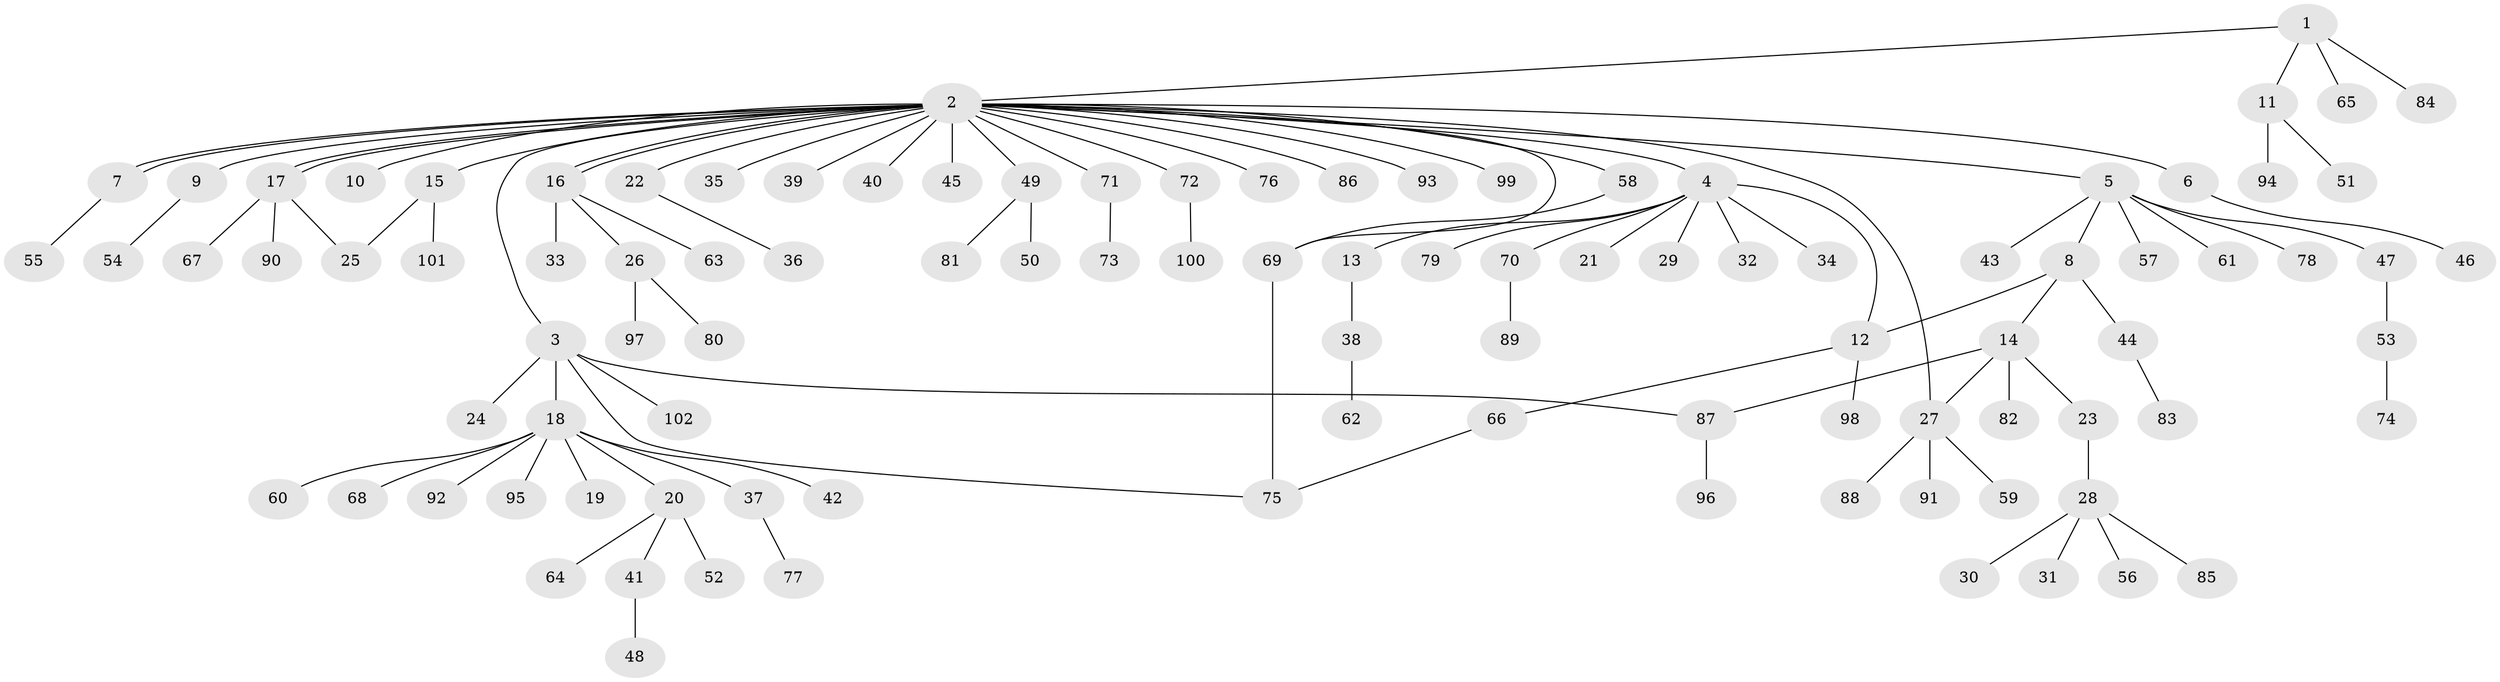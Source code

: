 // Generated by graph-tools (version 1.1) at 2025/11/02/27/25 16:11:14]
// undirected, 102 vertices, 111 edges
graph export_dot {
graph [start="1"]
  node [color=gray90,style=filled];
  1;
  2;
  3;
  4;
  5;
  6;
  7;
  8;
  9;
  10;
  11;
  12;
  13;
  14;
  15;
  16;
  17;
  18;
  19;
  20;
  21;
  22;
  23;
  24;
  25;
  26;
  27;
  28;
  29;
  30;
  31;
  32;
  33;
  34;
  35;
  36;
  37;
  38;
  39;
  40;
  41;
  42;
  43;
  44;
  45;
  46;
  47;
  48;
  49;
  50;
  51;
  52;
  53;
  54;
  55;
  56;
  57;
  58;
  59;
  60;
  61;
  62;
  63;
  64;
  65;
  66;
  67;
  68;
  69;
  70;
  71;
  72;
  73;
  74;
  75;
  76;
  77;
  78;
  79;
  80;
  81;
  82;
  83;
  84;
  85;
  86;
  87;
  88;
  89;
  90;
  91;
  92;
  93;
  94;
  95;
  96;
  97;
  98;
  99;
  100;
  101;
  102;
  1 -- 2;
  1 -- 11;
  1 -- 65;
  1 -- 84;
  2 -- 3;
  2 -- 4;
  2 -- 5;
  2 -- 6;
  2 -- 7;
  2 -- 7;
  2 -- 9;
  2 -- 10;
  2 -- 15;
  2 -- 16;
  2 -- 16;
  2 -- 17;
  2 -- 17;
  2 -- 22;
  2 -- 27;
  2 -- 35;
  2 -- 39;
  2 -- 40;
  2 -- 45;
  2 -- 49;
  2 -- 58;
  2 -- 69;
  2 -- 71;
  2 -- 72;
  2 -- 76;
  2 -- 86;
  2 -- 93;
  2 -- 99;
  3 -- 18;
  3 -- 24;
  3 -- 75;
  3 -- 87;
  3 -- 102;
  4 -- 12;
  4 -- 13;
  4 -- 21;
  4 -- 29;
  4 -- 32;
  4 -- 34;
  4 -- 70;
  4 -- 79;
  5 -- 8;
  5 -- 43;
  5 -- 47;
  5 -- 57;
  5 -- 61;
  5 -- 78;
  6 -- 46;
  7 -- 55;
  8 -- 12;
  8 -- 14;
  8 -- 44;
  9 -- 54;
  11 -- 51;
  11 -- 94;
  12 -- 66;
  12 -- 98;
  13 -- 38;
  14 -- 23;
  14 -- 27;
  14 -- 82;
  14 -- 87;
  15 -- 25;
  15 -- 101;
  16 -- 26;
  16 -- 33;
  16 -- 63;
  17 -- 25;
  17 -- 67;
  17 -- 90;
  18 -- 19;
  18 -- 20;
  18 -- 37;
  18 -- 42;
  18 -- 60;
  18 -- 68;
  18 -- 92;
  18 -- 95;
  20 -- 41;
  20 -- 52;
  20 -- 64;
  22 -- 36;
  23 -- 28;
  26 -- 80;
  26 -- 97;
  27 -- 59;
  27 -- 88;
  27 -- 91;
  28 -- 30;
  28 -- 31;
  28 -- 56;
  28 -- 85;
  37 -- 77;
  38 -- 62;
  41 -- 48;
  44 -- 83;
  47 -- 53;
  49 -- 50;
  49 -- 81;
  53 -- 74;
  58 -- 69;
  66 -- 75;
  69 -- 75;
  70 -- 89;
  71 -- 73;
  72 -- 100;
  87 -- 96;
}
